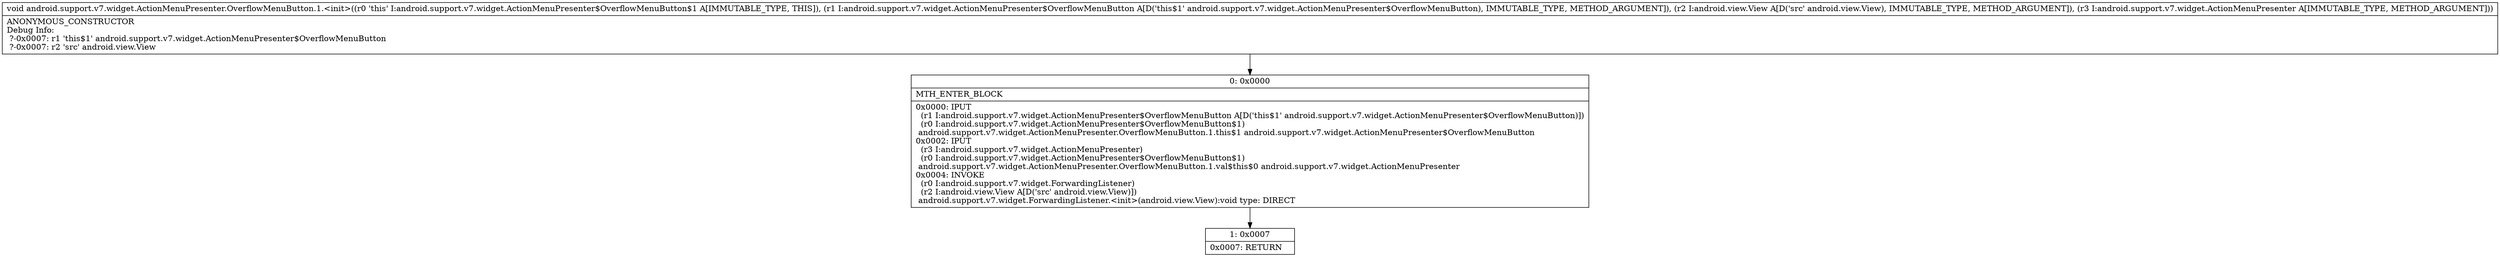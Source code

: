 digraph "CFG forandroid.support.v7.widget.ActionMenuPresenter.OverflowMenuButton.1.\<init\>(Landroid\/support\/v7\/widget\/ActionMenuPresenter$OverflowMenuButton;Landroid\/view\/View;Landroid\/support\/v7\/widget\/ActionMenuPresenter;)V" {
Node_0 [shape=record,label="{0\:\ 0x0000|MTH_ENTER_BLOCK\l|0x0000: IPUT  \l  (r1 I:android.support.v7.widget.ActionMenuPresenter$OverflowMenuButton A[D('this$1' android.support.v7.widget.ActionMenuPresenter$OverflowMenuButton)])\l  (r0 I:android.support.v7.widget.ActionMenuPresenter$OverflowMenuButton$1)\l android.support.v7.widget.ActionMenuPresenter.OverflowMenuButton.1.this$1 android.support.v7.widget.ActionMenuPresenter$OverflowMenuButton \l0x0002: IPUT  \l  (r3 I:android.support.v7.widget.ActionMenuPresenter)\l  (r0 I:android.support.v7.widget.ActionMenuPresenter$OverflowMenuButton$1)\l android.support.v7.widget.ActionMenuPresenter.OverflowMenuButton.1.val$this$0 android.support.v7.widget.ActionMenuPresenter \l0x0004: INVOKE  \l  (r0 I:android.support.v7.widget.ForwardingListener)\l  (r2 I:android.view.View A[D('src' android.view.View)])\l android.support.v7.widget.ForwardingListener.\<init\>(android.view.View):void type: DIRECT \l}"];
Node_1 [shape=record,label="{1\:\ 0x0007|0x0007: RETURN   \l}"];
MethodNode[shape=record,label="{void android.support.v7.widget.ActionMenuPresenter.OverflowMenuButton.1.\<init\>((r0 'this' I:android.support.v7.widget.ActionMenuPresenter$OverflowMenuButton$1 A[IMMUTABLE_TYPE, THIS]), (r1 I:android.support.v7.widget.ActionMenuPresenter$OverflowMenuButton A[D('this$1' android.support.v7.widget.ActionMenuPresenter$OverflowMenuButton), IMMUTABLE_TYPE, METHOD_ARGUMENT]), (r2 I:android.view.View A[D('src' android.view.View), IMMUTABLE_TYPE, METHOD_ARGUMENT]), (r3 I:android.support.v7.widget.ActionMenuPresenter A[IMMUTABLE_TYPE, METHOD_ARGUMENT]))  | ANONYMOUS_CONSTRUCTOR\lDebug Info:\l  ?\-0x0007: r1 'this$1' android.support.v7.widget.ActionMenuPresenter$OverflowMenuButton\l  ?\-0x0007: r2 'src' android.view.View\l}"];
MethodNode -> Node_0;
Node_0 -> Node_1;
}

